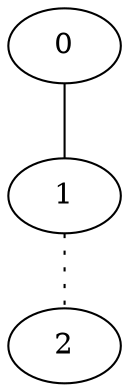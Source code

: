 digraph G {
  0;
  1;
  2;
  
  
  edge [arrowhead=none, ];
  0 -> 1 [style="solid", ];
  1 -> 2 [style="dotted", ];
  
  }
